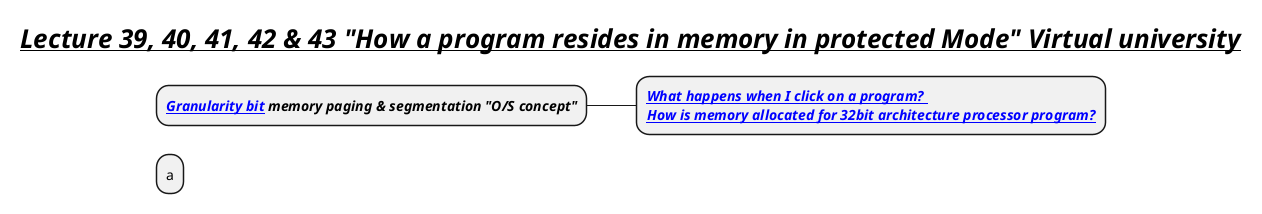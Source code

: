 @startmindmap
title =<i><u>Lecture 39, 40, 41, 42 & 43 "How a program resides in memory in protected Mode" Virtual university
* <i><b>[[docs/books/1-books-backlog/operating-system/operating-system.puml Granularity bit]] memory paging & segmentation "O/S concept"
** <i><b>[[docs/books/1-books-backlog/computer-architecture/what-happens-when-I-click-on-a-program.puml What happens when I click on a program? \nHow is memory allocated for 32bit architecture processor program?]]

* a
@endmindmap